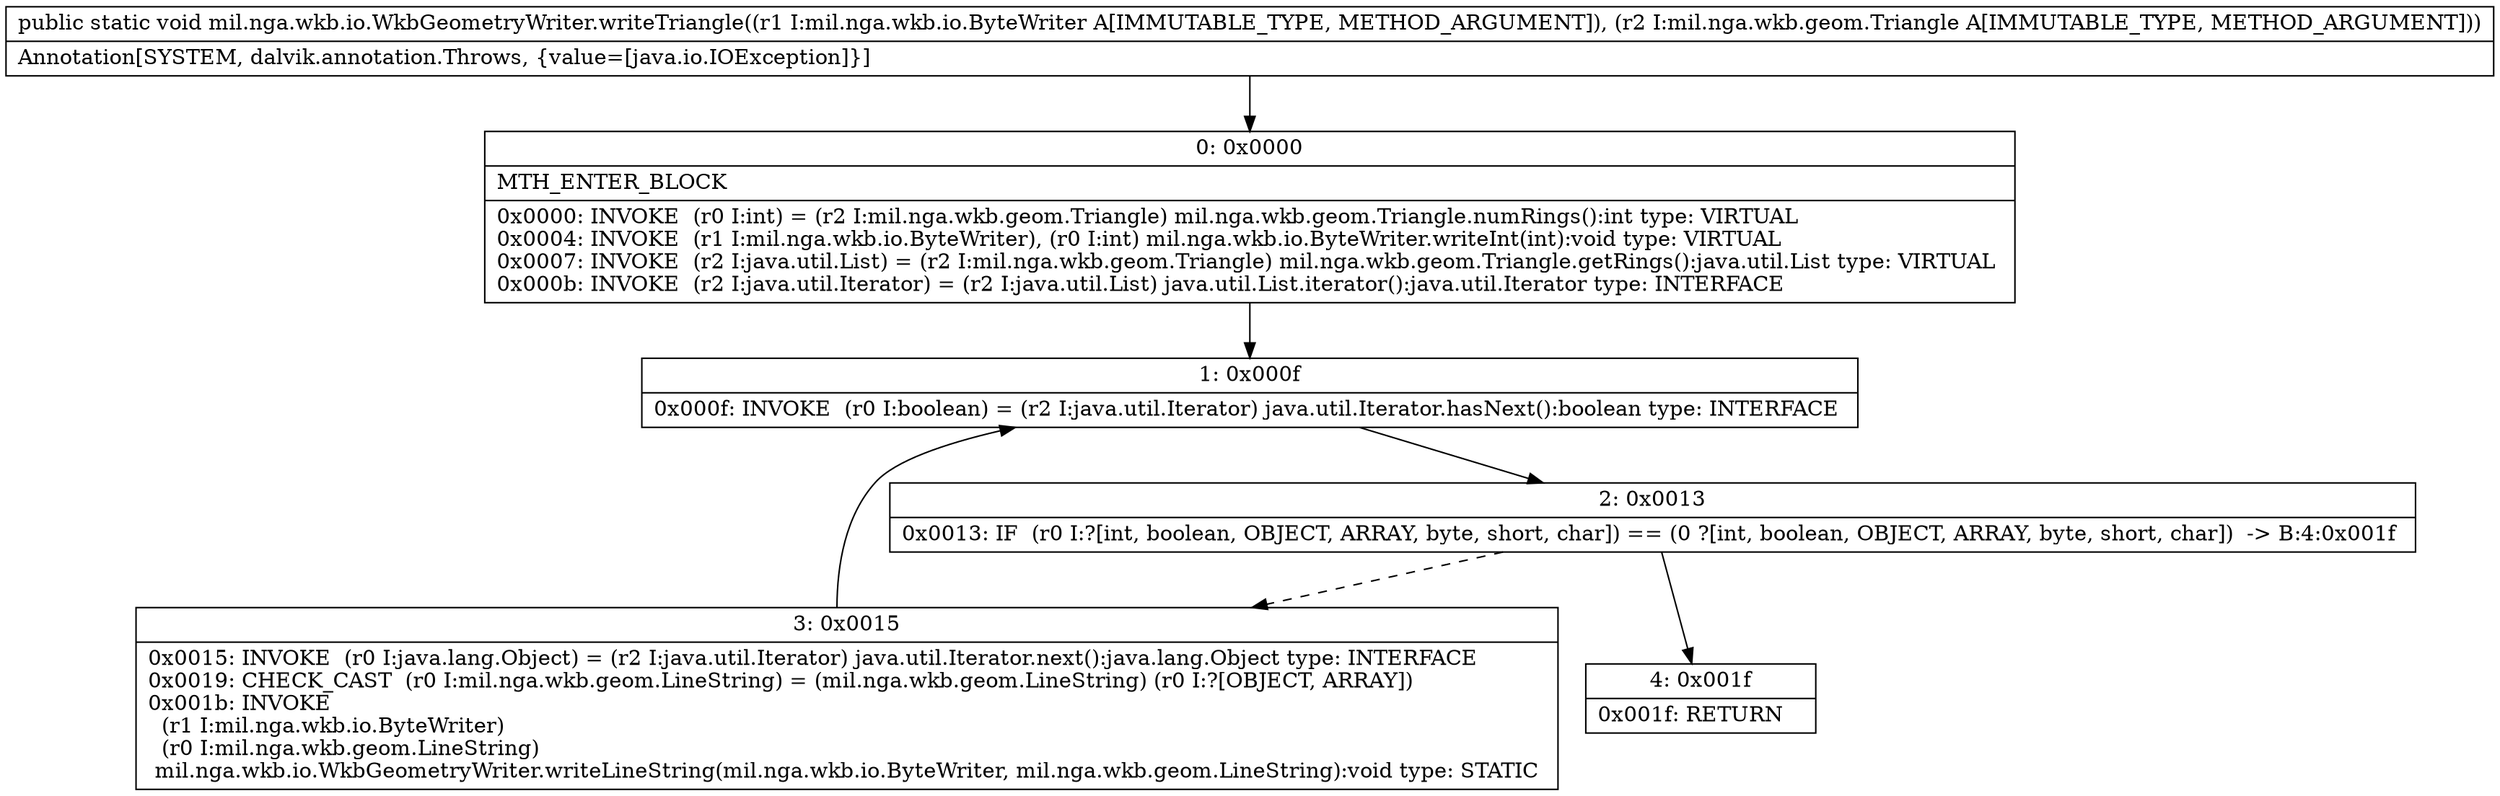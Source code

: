 digraph "CFG formil.nga.wkb.io.WkbGeometryWriter.writeTriangle(Lmil\/nga\/wkb\/io\/ByteWriter;Lmil\/nga\/wkb\/geom\/Triangle;)V" {
Node_0 [shape=record,label="{0\:\ 0x0000|MTH_ENTER_BLOCK\l|0x0000: INVOKE  (r0 I:int) = (r2 I:mil.nga.wkb.geom.Triangle) mil.nga.wkb.geom.Triangle.numRings():int type: VIRTUAL \l0x0004: INVOKE  (r1 I:mil.nga.wkb.io.ByteWriter), (r0 I:int) mil.nga.wkb.io.ByteWriter.writeInt(int):void type: VIRTUAL \l0x0007: INVOKE  (r2 I:java.util.List) = (r2 I:mil.nga.wkb.geom.Triangle) mil.nga.wkb.geom.Triangle.getRings():java.util.List type: VIRTUAL \l0x000b: INVOKE  (r2 I:java.util.Iterator) = (r2 I:java.util.List) java.util.List.iterator():java.util.Iterator type: INTERFACE \l}"];
Node_1 [shape=record,label="{1\:\ 0x000f|0x000f: INVOKE  (r0 I:boolean) = (r2 I:java.util.Iterator) java.util.Iterator.hasNext():boolean type: INTERFACE \l}"];
Node_2 [shape=record,label="{2\:\ 0x0013|0x0013: IF  (r0 I:?[int, boolean, OBJECT, ARRAY, byte, short, char]) == (0 ?[int, boolean, OBJECT, ARRAY, byte, short, char])  \-\> B:4:0x001f \l}"];
Node_3 [shape=record,label="{3\:\ 0x0015|0x0015: INVOKE  (r0 I:java.lang.Object) = (r2 I:java.util.Iterator) java.util.Iterator.next():java.lang.Object type: INTERFACE \l0x0019: CHECK_CAST  (r0 I:mil.nga.wkb.geom.LineString) = (mil.nga.wkb.geom.LineString) (r0 I:?[OBJECT, ARRAY]) \l0x001b: INVOKE  \l  (r1 I:mil.nga.wkb.io.ByteWriter)\l  (r0 I:mil.nga.wkb.geom.LineString)\l mil.nga.wkb.io.WkbGeometryWriter.writeLineString(mil.nga.wkb.io.ByteWriter, mil.nga.wkb.geom.LineString):void type: STATIC \l}"];
Node_4 [shape=record,label="{4\:\ 0x001f|0x001f: RETURN   \l}"];
MethodNode[shape=record,label="{public static void mil.nga.wkb.io.WkbGeometryWriter.writeTriangle((r1 I:mil.nga.wkb.io.ByteWriter A[IMMUTABLE_TYPE, METHOD_ARGUMENT]), (r2 I:mil.nga.wkb.geom.Triangle A[IMMUTABLE_TYPE, METHOD_ARGUMENT]))  | Annotation[SYSTEM, dalvik.annotation.Throws, \{value=[java.io.IOException]\}]\l}"];
MethodNode -> Node_0;
Node_0 -> Node_1;
Node_1 -> Node_2;
Node_2 -> Node_3[style=dashed];
Node_2 -> Node_4;
Node_3 -> Node_1;
}


